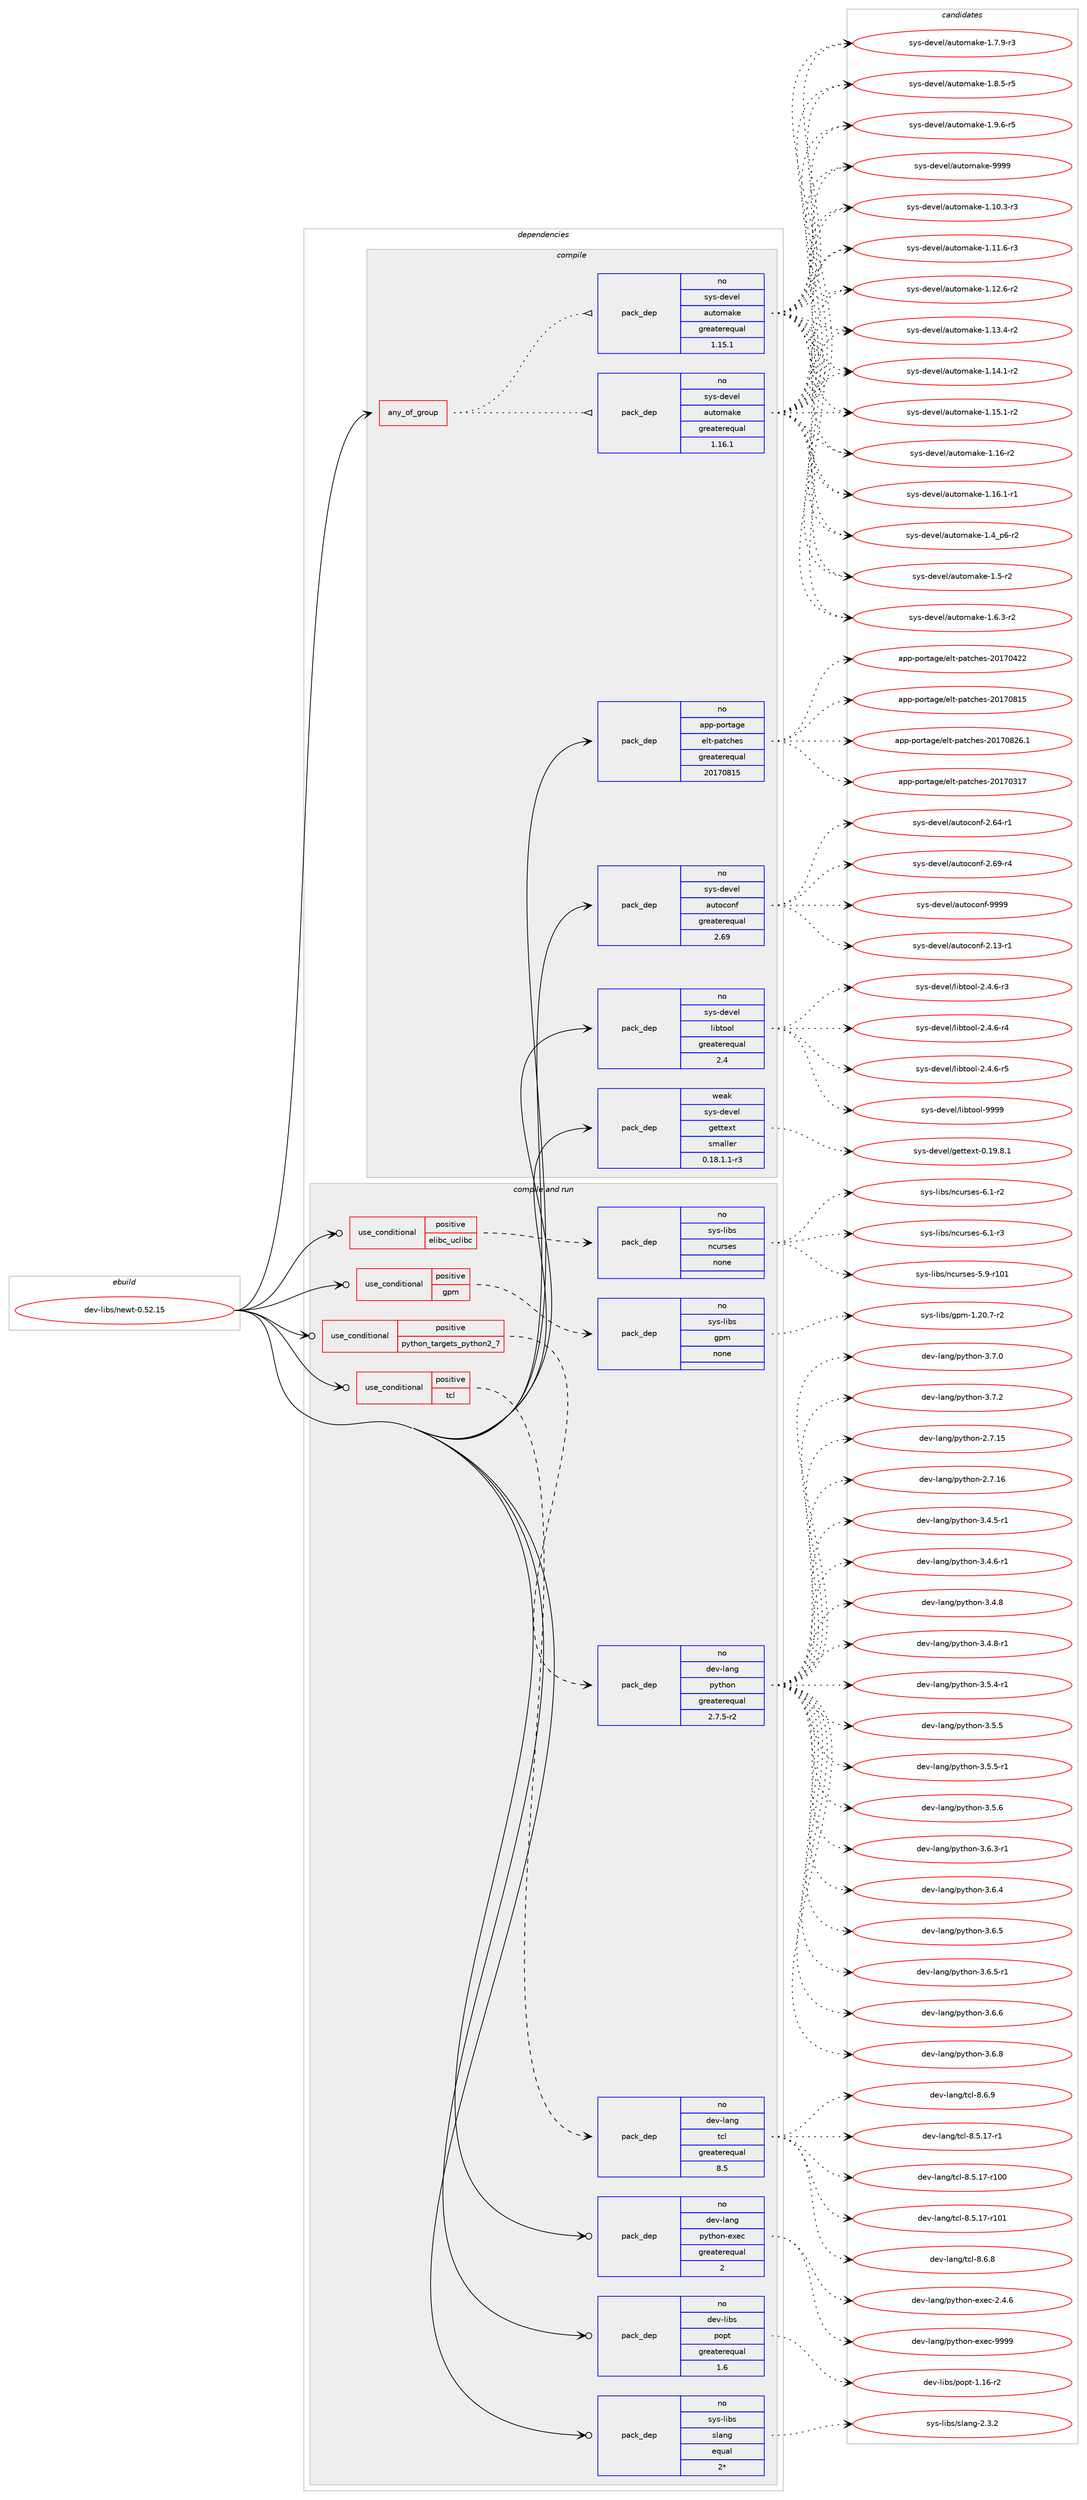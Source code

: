 digraph prolog {

# *************
# Graph options
# *************

newrank=true;
concentrate=true;
compound=true;
graph [rankdir=LR,fontname=Helvetica,fontsize=10,ranksep=1.5];#, ranksep=2.5, nodesep=0.2];
edge  [arrowhead=vee];
node  [fontname=Helvetica,fontsize=10];

# **********
# The ebuild
# **********

subgraph cluster_leftcol {
color=gray;
rank=same;
label=<<i>ebuild</i>>;
id [label="dev-libs/newt-0.52.15", color=red, width=4, href="../dev-libs/newt-0.52.15.svg"];
}

# ****************
# The dependencies
# ****************

subgraph cluster_midcol {
color=gray;
label=<<i>dependencies</i>>;
subgraph cluster_compile {
fillcolor="#eeeeee";
style=filled;
label=<<i>compile</i>>;
subgraph any22387 {
dependency1370991 [label=<<TABLE BORDER="0" CELLBORDER="1" CELLSPACING="0" CELLPADDING="4"><TR><TD CELLPADDING="10">any_of_group</TD></TR></TABLE>>, shape=none, color=red];subgraph pack981372 {
dependency1370992 [label=<<TABLE BORDER="0" CELLBORDER="1" CELLSPACING="0" CELLPADDING="4" WIDTH="220"><TR><TD ROWSPAN="6" CELLPADDING="30">pack_dep</TD></TR><TR><TD WIDTH="110">no</TD></TR><TR><TD>sys-devel</TD></TR><TR><TD>automake</TD></TR><TR><TD>greaterequal</TD></TR><TR><TD>1.16.1</TD></TR></TABLE>>, shape=none, color=blue];
}
dependency1370991:e -> dependency1370992:w [weight=20,style="dotted",arrowhead="oinv"];
subgraph pack981373 {
dependency1370993 [label=<<TABLE BORDER="0" CELLBORDER="1" CELLSPACING="0" CELLPADDING="4" WIDTH="220"><TR><TD ROWSPAN="6" CELLPADDING="30">pack_dep</TD></TR><TR><TD WIDTH="110">no</TD></TR><TR><TD>sys-devel</TD></TR><TR><TD>automake</TD></TR><TR><TD>greaterequal</TD></TR><TR><TD>1.15.1</TD></TR></TABLE>>, shape=none, color=blue];
}
dependency1370991:e -> dependency1370993:w [weight=20,style="dotted",arrowhead="oinv"];
}
id:e -> dependency1370991:w [weight=20,style="solid",arrowhead="vee"];
subgraph pack981374 {
dependency1370994 [label=<<TABLE BORDER="0" CELLBORDER="1" CELLSPACING="0" CELLPADDING="4" WIDTH="220"><TR><TD ROWSPAN="6" CELLPADDING="30">pack_dep</TD></TR><TR><TD WIDTH="110">no</TD></TR><TR><TD>app-portage</TD></TR><TR><TD>elt-patches</TD></TR><TR><TD>greaterequal</TD></TR><TR><TD>20170815</TD></TR></TABLE>>, shape=none, color=blue];
}
id:e -> dependency1370994:w [weight=20,style="solid",arrowhead="vee"];
subgraph pack981375 {
dependency1370995 [label=<<TABLE BORDER="0" CELLBORDER="1" CELLSPACING="0" CELLPADDING="4" WIDTH="220"><TR><TD ROWSPAN="6" CELLPADDING="30">pack_dep</TD></TR><TR><TD WIDTH="110">no</TD></TR><TR><TD>sys-devel</TD></TR><TR><TD>autoconf</TD></TR><TR><TD>greaterequal</TD></TR><TR><TD>2.69</TD></TR></TABLE>>, shape=none, color=blue];
}
id:e -> dependency1370995:w [weight=20,style="solid",arrowhead="vee"];
subgraph pack981376 {
dependency1370996 [label=<<TABLE BORDER="0" CELLBORDER="1" CELLSPACING="0" CELLPADDING="4" WIDTH="220"><TR><TD ROWSPAN="6" CELLPADDING="30">pack_dep</TD></TR><TR><TD WIDTH="110">no</TD></TR><TR><TD>sys-devel</TD></TR><TR><TD>libtool</TD></TR><TR><TD>greaterequal</TD></TR><TR><TD>2.4</TD></TR></TABLE>>, shape=none, color=blue];
}
id:e -> dependency1370996:w [weight=20,style="solid",arrowhead="vee"];
subgraph pack981377 {
dependency1370997 [label=<<TABLE BORDER="0" CELLBORDER="1" CELLSPACING="0" CELLPADDING="4" WIDTH="220"><TR><TD ROWSPAN="6" CELLPADDING="30">pack_dep</TD></TR><TR><TD WIDTH="110">weak</TD></TR><TR><TD>sys-devel</TD></TR><TR><TD>gettext</TD></TR><TR><TD>smaller</TD></TR><TR><TD>0.18.1.1-r3</TD></TR></TABLE>>, shape=none, color=blue];
}
id:e -> dependency1370997:w [weight=20,style="solid",arrowhead="vee"];
}
subgraph cluster_compileandrun {
fillcolor="#eeeeee";
style=filled;
label=<<i>compile and run</i>>;
subgraph cond366668 {
dependency1370998 [label=<<TABLE BORDER="0" CELLBORDER="1" CELLSPACING="0" CELLPADDING="4"><TR><TD ROWSPAN="3" CELLPADDING="10">use_conditional</TD></TR><TR><TD>positive</TD></TR><TR><TD>elibc_uclibc</TD></TR></TABLE>>, shape=none, color=red];
subgraph pack981378 {
dependency1370999 [label=<<TABLE BORDER="0" CELLBORDER="1" CELLSPACING="0" CELLPADDING="4" WIDTH="220"><TR><TD ROWSPAN="6" CELLPADDING="30">pack_dep</TD></TR><TR><TD WIDTH="110">no</TD></TR><TR><TD>sys-libs</TD></TR><TR><TD>ncurses</TD></TR><TR><TD>none</TD></TR><TR><TD></TD></TR></TABLE>>, shape=none, color=blue];
}
dependency1370998:e -> dependency1370999:w [weight=20,style="dashed",arrowhead="vee"];
}
id:e -> dependency1370998:w [weight=20,style="solid",arrowhead="odotvee"];
subgraph cond366669 {
dependency1371000 [label=<<TABLE BORDER="0" CELLBORDER="1" CELLSPACING="0" CELLPADDING="4"><TR><TD ROWSPAN="3" CELLPADDING="10">use_conditional</TD></TR><TR><TD>positive</TD></TR><TR><TD>gpm</TD></TR></TABLE>>, shape=none, color=red];
subgraph pack981379 {
dependency1371001 [label=<<TABLE BORDER="0" CELLBORDER="1" CELLSPACING="0" CELLPADDING="4" WIDTH="220"><TR><TD ROWSPAN="6" CELLPADDING="30">pack_dep</TD></TR><TR><TD WIDTH="110">no</TD></TR><TR><TD>sys-libs</TD></TR><TR><TD>gpm</TD></TR><TR><TD>none</TD></TR><TR><TD></TD></TR></TABLE>>, shape=none, color=blue];
}
dependency1371000:e -> dependency1371001:w [weight=20,style="dashed",arrowhead="vee"];
}
id:e -> dependency1371000:w [weight=20,style="solid",arrowhead="odotvee"];
subgraph cond366670 {
dependency1371002 [label=<<TABLE BORDER="0" CELLBORDER="1" CELLSPACING="0" CELLPADDING="4"><TR><TD ROWSPAN="3" CELLPADDING="10">use_conditional</TD></TR><TR><TD>positive</TD></TR><TR><TD>python_targets_python2_7</TD></TR></TABLE>>, shape=none, color=red];
subgraph pack981380 {
dependency1371003 [label=<<TABLE BORDER="0" CELLBORDER="1" CELLSPACING="0" CELLPADDING="4" WIDTH="220"><TR><TD ROWSPAN="6" CELLPADDING="30">pack_dep</TD></TR><TR><TD WIDTH="110">no</TD></TR><TR><TD>dev-lang</TD></TR><TR><TD>python</TD></TR><TR><TD>greaterequal</TD></TR><TR><TD>2.7.5-r2</TD></TR></TABLE>>, shape=none, color=blue];
}
dependency1371002:e -> dependency1371003:w [weight=20,style="dashed",arrowhead="vee"];
}
id:e -> dependency1371002:w [weight=20,style="solid",arrowhead="odotvee"];
subgraph cond366671 {
dependency1371004 [label=<<TABLE BORDER="0" CELLBORDER="1" CELLSPACING="0" CELLPADDING="4"><TR><TD ROWSPAN="3" CELLPADDING="10">use_conditional</TD></TR><TR><TD>positive</TD></TR><TR><TD>tcl</TD></TR></TABLE>>, shape=none, color=red];
subgraph pack981381 {
dependency1371005 [label=<<TABLE BORDER="0" CELLBORDER="1" CELLSPACING="0" CELLPADDING="4" WIDTH="220"><TR><TD ROWSPAN="6" CELLPADDING="30">pack_dep</TD></TR><TR><TD WIDTH="110">no</TD></TR><TR><TD>dev-lang</TD></TR><TR><TD>tcl</TD></TR><TR><TD>greaterequal</TD></TR><TR><TD>8.5</TD></TR></TABLE>>, shape=none, color=blue];
}
dependency1371004:e -> dependency1371005:w [weight=20,style="dashed",arrowhead="vee"];
}
id:e -> dependency1371004:w [weight=20,style="solid",arrowhead="odotvee"];
subgraph pack981382 {
dependency1371006 [label=<<TABLE BORDER="0" CELLBORDER="1" CELLSPACING="0" CELLPADDING="4" WIDTH="220"><TR><TD ROWSPAN="6" CELLPADDING="30">pack_dep</TD></TR><TR><TD WIDTH="110">no</TD></TR><TR><TD>dev-lang</TD></TR><TR><TD>python-exec</TD></TR><TR><TD>greaterequal</TD></TR><TR><TD>2</TD></TR></TABLE>>, shape=none, color=blue];
}
id:e -> dependency1371006:w [weight=20,style="solid",arrowhead="odotvee"];
subgraph pack981383 {
dependency1371007 [label=<<TABLE BORDER="0" CELLBORDER="1" CELLSPACING="0" CELLPADDING="4" WIDTH="220"><TR><TD ROWSPAN="6" CELLPADDING="30">pack_dep</TD></TR><TR><TD WIDTH="110">no</TD></TR><TR><TD>dev-libs</TD></TR><TR><TD>popt</TD></TR><TR><TD>greaterequal</TD></TR><TR><TD>1.6</TD></TR></TABLE>>, shape=none, color=blue];
}
id:e -> dependency1371007:w [weight=20,style="solid",arrowhead="odotvee"];
subgraph pack981384 {
dependency1371008 [label=<<TABLE BORDER="0" CELLBORDER="1" CELLSPACING="0" CELLPADDING="4" WIDTH="220"><TR><TD ROWSPAN="6" CELLPADDING="30">pack_dep</TD></TR><TR><TD WIDTH="110">no</TD></TR><TR><TD>sys-libs</TD></TR><TR><TD>slang</TD></TR><TR><TD>equal</TD></TR><TR><TD>2*</TD></TR></TABLE>>, shape=none, color=blue];
}
id:e -> dependency1371008:w [weight=20,style="solid",arrowhead="odotvee"];
}
subgraph cluster_run {
fillcolor="#eeeeee";
style=filled;
label=<<i>run</i>>;
}
}

# **************
# The candidates
# **************

subgraph cluster_choices {
rank=same;
color=gray;
label=<<i>candidates</i>>;

subgraph choice981372 {
color=black;
nodesep=1;
choice11512111545100101118101108479711711611110997107101454946494846514511451 [label="sys-devel/automake-1.10.3-r3", color=red, width=4,href="../sys-devel/automake-1.10.3-r3.svg"];
choice11512111545100101118101108479711711611110997107101454946494946544511451 [label="sys-devel/automake-1.11.6-r3", color=red, width=4,href="../sys-devel/automake-1.11.6-r3.svg"];
choice11512111545100101118101108479711711611110997107101454946495046544511450 [label="sys-devel/automake-1.12.6-r2", color=red, width=4,href="../sys-devel/automake-1.12.6-r2.svg"];
choice11512111545100101118101108479711711611110997107101454946495146524511450 [label="sys-devel/automake-1.13.4-r2", color=red, width=4,href="../sys-devel/automake-1.13.4-r2.svg"];
choice11512111545100101118101108479711711611110997107101454946495246494511450 [label="sys-devel/automake-1.14.1-r2", color=red, width=4,href="../sys-devel/automake-1.14.1-r2.svg"];
choice11512111545100101118101108479711711611110997107101454946495346494511450 [label="sys-devel/automake-1.15.1-r2", color=red, width=4,href="../sys-devel/automake-1.15.1-r2.svg"];
choice1151211154510010111810110847971171161111099710710145494649544511450 [label="sys-devel/automake-1.16-r2", color=red, width=4,href="../sys-devel/automake-1.16-r2.svg"];
choice11512111545100101118101108479711711611110997107101454946495446494511449 [label="sys-devel/automake-1.16.1-r1", color=red, width=4,href="../sys-devel/automake-1.16.1-r1.svg"];
choice115121115451001011181011084797117116111109971071014549465295112544511450 [label="sys-devel/automake-1.4_p6-r2", color=red, width=4,href="../sys-devel/automake-1.4_p6-r2.svg"];
choice11512111545100101118101108479711711611110997107101454946534511450 [label="sys-devel/automake-1.5-r2", color=red, width=4,href="../sys-devel/automake-1.5-r2.svg"];
choice115121115451001011181011084797117116111109971071014549465446514511450 [label="sys-devel/automake-1.6.3-r2", color=red, width=4,href="../sys-devel/automake-1.6.3-r2.svg"];
choice115121115451001011181011084797117116111109971071014549465546574511451 [label="sys-devel/automake-1.7.9-r3", color=red, width=4,href="../sys-devel/automake-1.7.9-r3.svg"];
choice115121115451001011181011084797117116111109971071014549465646534511453 [label="sys-devel/automake-1.8.5-r5", color=red, width=4,href="../sys-devel/automake-1.8.5-r5.svg"];
choice115121115451001011181011084797117116111109971071014549465746544511453 [label="sys-devel/automake-1.9.6-r5", color=red, width=4,href="../sys-devel/automake-1.9.6-r5.svg"];
choice115121115451001011181011084797117116111109971071014557575757 [label="sys-devel/automake-9999", color=red, width=4,href="../sys-devel/automake-9999.svg"];
dependency1370992:e -> choice11512111545100101118101108479711711611110997107101454946494846514511451:w [style=dotted,weight="100"];
dependency1370992:e -> choice11512111545100101118101108479711711611110997107101454946494946544511451:w [style=dotted,weight="100"];
dependency1370992:e -> choice11512111545100101118101108479711711611110997107101454946495046544511450:w [style=dotted,weight="100"];
dependency1370992:e -> choice11512111545100101118101108479711711611110997107101454946495146524511450:w [style=dotted,weight="100"];
dependency1370992:e -> choice11512111545100101118101108479711711611110997107101454946495246494511450:w [style=dotted,weight="100"];
dependency1370992:e -> choice11512111545100101118101108479711711611110997107101454946495346494511450:w [style=dotted,weight="100"];
dependency1370992:e -> choice1151211154510010111810110847971171161111099710710145494649544511450:w [style=dotted,weight="100"];
dependency1370992:e -> choice11512111545100101118101108479711711611110997107101454946495446494511449:w [style=dotted,weight="100"];
dependency1370992:e -> choice115121115451001011181011084797117116111109971071014549465295112544511450:w [style=dotted,weight="100"];
dependency1370992:e -> choice11512111545100101118101108479711711611110997107101454946534511450:w [style=dotted,weight="100"];
dependency1370992:e -> choice115121115451001011181011084797117116111109971071014549465446514511450:w [style=dotted,weight="100"];
dependency1370992:e -> choice115121115451001011181011084797117116111109971071014549465546574511451:w [style=dotted,weight="100"];
dependency1370992:e -> choice115121115451001011181011084797117116111109971071014549465646534511453:w [style=dotted,weight="100"];
dependency1370992:e -> choice115121115451001011181011084797117116111109971071014549465746544511453:w [style=dotted,weight="100"];
dependency1370992:e -> choice115121115451001011181011084797117116111109971071014557575757:w [style=dotted,weight="100"];
}
subgraph choice981373 {
color=black;
nodesep=1;
choice11512111545100101118101108479711711611110997107101454946494846514511451 [label="sys-devel/automake-1.10.3-r3", color=red, width=4,href="../sys-devel/automake-1.10.3-r3.svg"];
choice11512111545100101118101108479711711611110997107101454946494946544511451 [label="sys-devel/automake-1.11.6-r3", color=red, width=4,href="../sys-devel/automake-1.11.6-r3.svg"];
choice11512111545100101118101108479711711611110997107101454946495046544511450 [label="sys-devel/automake-1.12.6-r2", color=red, width=4,href="../sys-devel/automake-1.12.6-r2.svg"];
choice11512111545100101118101108479711711611110997107101454946495146524511450 [label="sys-devel/automake-1.13.4-r2", color=red, width=4,href="../sys-devel/automake-1.13.4-r2.svg"];
choice11512111545100101118101108479711711611110997107101454946495246494511450 [label="sys-devel/automake-1.14.1-r2", color=red, width=4,href="../sys-devel/automake-1.14.1-r2.svg"];
choice11512111545100101118101108479711711611110997107101454946495346494511450 [label="sys-devel/automake-1.15.1-r2", color=red, width=4,href="../sys-devel/automake-1.15.1-r2.svg"];
choice1151211154510010111810110847971171161111099710710145494649544511450 [label="sys-devel/automake-1.16-r2", color=red, width=4,href="../sys-devel/automake-1.16-r2.svg"];
choice11512111545100101118101108479711711611110997107101454946495446494511449 [label="sys-devel/automake-1.16.1-r1", color=red, width=4,href="../sys-devel/automake-1.16.1-r1.svg"];
choice115121115451001011181011084797117116111109971071014549465295112544511450 [label="sys-devel/automake-1.4_p6-r2", color=red, width=4,href="../sys-devel/automake-1.4_p6-r2.svg"];
choice11512111545100101118101108479711711611110997107101454946534511450 [label="sys-devel/automake-1.5-r2", color=red, width=4,href="../sys-devel/automake-1.5-r2.svg"];
choice115121115451001011181011084797117116111109971071014549465446514511450 [label="sys-devel/automake-1.6.3-r2", color=red, width=4,href="../sys-devel/automake-1.6.3-r2.svg"];
choice115121115451001011181011084797117116111109971071014549465546574511451 [label="sys-devel/automake-1.7.9-r3", color=red, width=4,href="../sys-devel/automake-1.7.9-r3.svg"];
choice115121115451001011181011084797117116111109971071014549465646534511453 [label="sys-devel/automake-1.8.5-r5", color=red, width=4,href="../sys-devel/automake-1.8.5-r5.svg"];
choice115121115451001011181011084797117116111109971071014549465746544511453 [label="sys-devel/automake-1.9.6-r5", color=red, width=4,href="../sys-devel/automake-1.9.6-r5.svg"];
choice115121115451001011181011084797117116111109971071014557575757 [label="sys-devel/automake-9999", color=red, width=4,href="../sys-devel/automake-9999.svg"];
dependency1370993:e -> choice11512111545100101118101108479711711611110997107101454946494846514511451:w [style=dotted,weight="100"];
dependency1370993:e -> choice11512111545100101118101108479711711611110997107101454946494946544511451:w [style=dotted,weight="100"];
dependency1370993:e -> choice11512111545100101118101108479711711611110997107101454946495046544511450:w [style=dotted,weight="100"];
dependency1370993:e -> choice11512111545100101118101108479711711611110997107101454946495146524511450:w [style=dotted,weight="100"];
dependency1370993:e -> choice11512111545100101118101108479711711611110997107101454946495246494511450:w [style=dotted,weight="100"];
dependency1370993:e -> choice11512111545100101118101108479711711611110997107101454946495346494511450:w [style=dotted,weight="100"];
dependency1370993:e -> choice1151211154510010111810110847971171161111099710710145494649544511450:w [style=dotted,weight="100"];
dependency1370993:e -> choice11512111545100101118101108479711711611110997107101454946495446494511449:w [style=dotted,weight="100"];
dependency1370993:e -> choice115121115451001011181011084797117116111109971071014549465295112544511450:w [style=dotted,weight="100"];
dependency1370993:e -> choice11512111545100101118101108479711711611110997107101454946534511450:w [style=dotted,weight="100"];
dependency1370993:e -> choice115121115451001011181011084797117116111109971071014549465446514511450:w [style=dotted,weight="100"];
dependency1370993:e -> choice115121115451001011181011084797117116111109971071014549465546574511451:w [style=dotted,weight="100"];
dependency1370993:e -> choice115121115451001011181011084797117116111109971071014549465646534511453:w [style=dotted,weight="100"];
dependency1370993:e -> choice115121115451001011181011084797117116111109971071014549465746544511453:w [style=dotted,weight="100"];
dependency1370993:e -> choice115121115451001011181011084797117116111109971071014557575757:w [style=dotted,weight="100"];
}
subgraph choice981374 {
color=black;
nodesep=1;
choice97112112451121111141169710310147101108116451129711699104101115455048495548514955 [label="app-portage/elt-patches-20170317", color=red, width=4,href="../app-portage/elt-patches-20170317.svg"];
choice97112112451121111141169710310147101108116451129711699104101115455048495548525050 [label="app-portage/elt-patches-20170422", color=red, width=4,href="../app-portage/elt-patches-20170422.svg"];
choice97112112451121111141169710310147101108116451129711699104101115455048495548564953 [label="app-portage/elt-patches-20170815", color=red, width=4,href="../app-portage/elt-patches-20170815.svg"];
choice971121124511211111411697103101471011081164511297116991041011154550484955485650544649 [label="app-portage/elt-patches-20170826.1", color=red, width=4,href="../app-portage/elt-patches-20170826.1.svg"];
dependency1370994:e -> choice97112112451121111141169710310147101108116451129711699104101115455048495548514955:w [style=dotted,weight="100"];
dependency1370994:e -> choice97112112451121111141169710310147101108116451129711699104101115455048495548525050:w [style=dotted,weight="100"];
dependency1370994:e -> choice97112112451121111141169710310147101108116451129711699104101115455048495548564953:w [style=dotted,weight="100"];
dependency1370994:e -> choice971121124511211111411697103101471011081164511297116991041011154550484955485650544649:w [style=dotted,weight="100"];
}
subgraph choice981375 {
color=black;
nodesep=1;
choice1151211154510010111810110847971171161119911111010245504649514511449 [label="sys-devel/autoconf-2.13-r1", color=red, width=4,href="../sys-devel/autoconf-2.13-r1.svg"];
choice1151211154510010111810110847971171161119911111010245504654524511449 [label="sys-devel/autoconf-2.64-r1", color=red, width=4,href="../sys-devel/autoconf-2.64-r1.svg"];
choice1151211154510010111810110847971171161119911111010245504654574511452 [label="sys-devel/autoconf-2.69-r4", color=red, width=4,href="../sys-devel/autoconf-2.69-r4.svg"];
choice115121115451001011181011084797117116111991111101024557575757 [label="sys-devel/autoconf-9999", color=red, width=4,href="../sys-devel/autoconf-9999.svg"];
dependency1370995:e -> choice1151211154510010111810110847971171161119911111010245504649514511449:w [style=dotted,weight="100"];
dependency1370995:e -> choice1151211154510010111810110847971171161119911111010245504654524511449:w [style=dotted,weight="100"];
dependency1370995:e -> choice1151211154510010111810110847971171161119911111010245504654574511452:w [style=dotted,weight="100"];
dependency1370995:e -> choice115121115451001011181011084797117116111991111101024557575757:w [style=dotted,weight="100"];
}
subgraph choice981376 {
color=black;
nodesep=1;
choice1151211154510010111810110847108105981161111111084550465246544511451 [label="sys-devel/libtool-2.4.6-r3", color=red, width=4,href="../sys-devel/libtool-2.4.6-r3.svg"];
choice1151211154510010111810110847108105981161111111084550465246544511452 [label="sys-devel/libtool-2.4.6-r4", color=red, width=4,href="../sys-devel/libtool-2.4.6-r4.svg"];
choice1151211154510010111810110847108105981161111111084550465246544511453 [label="sys-devel/libtool-2.4.6-r5", color=red, width=4,href="../sys-devel/libtool-2.4.6-r5.svg"];
choice1151211154510010111810110847108105981161111111084557575757 [label="sys-devel/libtool-9999", color=red, width=4,href="../sys-devel/libtool-9999.svg"];
dependency1370996:e -> choice1151211154510010111810110847108105981161111111084550465246544511451:w [style=dotted,weight="100"];
dependency1370996:e -> choice1151211154510010111810110847108105981161111111084550465246544511452:w [style=dotted,weight="100"];
dependency1370996:e -> choice1151211154510010111810110847108105981161111111084550465246544511453:w [style=dotted,weight="100"];
dependency1370996:e -> choice1151211154510010111810110847108105981161111111084557575757:w [style=dotted,weight="100"];
}
subgraph choice981377 {
color=black;
nodesep=1;
choice1151211154510010111810110847103101116116101120116454846495746564649 [label="sys-devel/gettext-0.19.8.1", color=red, width=4,href="../sys-devel/gettext-0.19.8.1.svg"];
dependency1370997:e -> choice1151211154510010111810110847103101116116101120116454846495746564649:w [style=dotted,weight="100"];
}
subgraph choice981378 {
color=black;
nodesep=1;
choice115121115451081059811547110991171141151011154553465745114494849 [label="sys-libs/ncurses-5.9-r101", color=red, width=4,href="../sys-libs/ncurses-5.9-r101.svg"];
choice11512111545108105981154711099117114115101115455446494511450 [label="sys-libs/ncurses-6.1-r2", color=red, width=4,href="../sys-libs/ncurses-6.1-r2.svg"];
choice11512111545108105981154711099117114115101115455446494511451 [label="sys-libs/ncurses-6.1-r3", color=red, width=4,href="../sys-libs/ncurses-6.1-r3.svg"];
dependency1370999:e -> choice115121115451081059811547110991171141151011154553465745114494849:w [style=dotted,weight="100"];
dependency1370999:e -> choice11512111545108105981154711099117114115101115455446494511450:w [style=dotted,weight="100"];
dependency1370999:e -> choice11512111545108105981154711099117114115101115455446494511451:w [style=dotted,weight="100"];
}
subgraph choice981379 {
color=black;
nodesep=1;
choice115121115451081059811547103112109454946504846554511450 [label="sys-libs/gpm-1.20.7-r2", color=red, width=4,href="../sys-libs/gpm-1.20.7-r2.svg"];
dependency1371001:e -> choice115121115451081059811547103112109454946504846554511450:w [style=dotted,weight="100"];
}
subgraph choice981380 {
color=black;
nodesep=1;
choice10010111845108971101034711212111610411111045504655464953 [label="dev-lang/python-2.7.15", color=red, width=4,href="../dev-lang/python-2.7.15.svg"];
choice10010111845108971101034711212111610411111045504655464954 [label="dev-lang/python-2.7.16", color=red, width=4,href="../dev-lang/python-2.7.16.svg"];
choice1001011184510897110103471121211161041111104551465246534511449 [label="dev-lang/python-3.4.5-r1", color=red, width=4,href="../dev-lang/python-3.4.5-r1.svg"];
choice1001011184510897110103471121211161041111104551465246544511449 [label="dev-lang/python-3.4.6-r1", color=red, width=4,href="../dev-lang/python-3.4.6-r1.svg"];
choice100101118451089711010347112121116104111110455146524656 [label="dev-lang/python-3.4.8", color=red, width=4,href="../dev-lang/python-3.4.8.svg"];
choice1001011184510897110103471121211161041111104551465246564511449 [label="dev-lang/python-3.4.8-r1", color=red, width=4,href="../dev-lang/python-3.4.8-r1.svg"];
choice1001011184510897110103471121211161041111104551465346524511449 [label="dev-lang/python-3.5.4-r1", color=red, width=4,href="../dev-lang/python-3.5.4-r1.svg"];
choice100101118451089711010347112121116104111110455146534653 [label="dev-lang/python-3.5.5", color=red, width=4,href="../dev-lang/python-3.5.5.svg"];
choice1001011184510897110103471121211161041111104551465346534511449 [label="dev-lang/python-3.5.5-r1", color=red, width=4,href="../dev-lang/python-3.5.5-r1.svg"];
choice100101118451089711010347112121116104111110455146534654 [label="dev-lang/python-3.5.6", color=red, width=4,href="../dev-lang/python-3.5.6.svg"];
choice1001011184510897110103471121211161041111104551465446514511449 [label="dev-lang/python-3.6.3-r1", color=red, width=4,href="../dev-lang/python-3.6.3-r1.svg"];
choice100101118451089711010347112121116104111110455146544652 [label="dev-lang/python-3.6.4", color=red, width=4,href="../dev-lang/python-3.6.4.svg"];
choice100101118451089711010347112121116104111110455146544653 [label="dev-lang/python-3.6.5", color=red, width=4,href="../dev-lang/python-3.6.5.svg"];
choice1001011184510897110103471121211161041111104551465446534511449 [label="dev-lang/python-3.6.5-r1", color=red, width=4,href="../dev-lang/python-3.6.5-r1.svg"];
choice100101118451089711010347112121116104111110455146544654 [label="dev-lang/python-3.6.6", color=red, width=4,href="../dev-lang/python-3.6.6.svg"];
choice100101118451089711010347112121116104111110455146544656 [label="dev-lang/python-3.6.8", color=red, width=4,href="../dev-lang/python-3.6.8.svg"];
choice100101118451089711010347112121116104111110455146554648 [label="dev-lang/python-3.7.0", color=red, width=4,href="../dev-lang/python-3.7.0.svg"];
choice100101118451089711010347112121116104111110455146554650 [label="dev-lang/python-3.7.2", color=red, width=4,href="../dev-lang/python-3.7.2.svg"];
dependency1371003:e -> choice10010111845108971101034711212111610411111045504655464953:w [style=dotted,weight="100"];
dependency1371003:e -> choice10010111845108971101034711212111610411111045504655464954:w [style=dotted,weight="100"];
dependency1371003:e -> choice1001011184510897110103471121211161041111104551465246534511449:w [style=dotted,weight="100"];
dependency1371003:e -> choice1001011184510897110103471121211161041111104551465246544511449:w [style=dotted,weight="100"];
dependency1371003:e -> choice100101118451089711010347112121116104111110455146524656:w [style=dotted,weight="100"];
dependency1371003:e -> choice1001011184510897110103471121211161041111104551465246564511449:w [style=dotted,weight="100"];
dependency1371003:e -> choice1001011184510897110103471121211161041111104551465346524511449:w [style=dotted,weight="100"];
dependency1371003:e -> choice100101118451089711010347112121116104111110455146534653:w [style=dotted,weight="100"];
dependency1371003:e -> choice1001011184510897110103471121211161041111104551465346534511449:w [style=dotted,weight="100"];
dependency1371003:e -> choice100101118451089711010347112121116104111110455146534654:w [style=dotted,weight="100"];
dependency1371003:e -> choice1001011184510897110103471121211161041111104551465446514511449:w [style=dotted,weight="100"];
dependency1371003:e -> choice100101118451089711010347112121116104111110455146544652:w [style=dotted,weight="100"];
dependency1371003:e -> choice100101118451089711010347112121116104111110455146544653:w [style=dotted,weight="100"];
dependency1371003:e -> choice1001011184510897110103471121211161041111104551465446534511449:w [style=dotted,weight="100"];
dependency1371003:e -> choice100101118451089711010347112121116104111110455146544654:w [style=dotted,weight="100"];
dependency1371003:e -> choice100101118451089711010347112121116104111110455146544656:w [style=dotted,weight="100"];
dependency1371003:e -> choice100101118451089711010347112121116104111110455146554648:w [style=dotted,weight="100"];
dependency1371003:e -> choice100101118451089711010347112121116104111110455146554650:w [style=dotted,weight="100"];
}
subgraph choice981381 {
color=black;
nodesep=1;
choice10010111845108971101034711699108455646534649554511449 [label="dev-lang/tcl-8.5.17-r1", color=red, width=4,href="../dev-lang/tcl-8.5.17-r1.svg"];
choice100101118451089711010347116991084556465346495545114494848 [label="dev-lang/tcl-8.5.17-r100", color=red, width=4,href="../dev-lang/tcl-8.5.17-r100.svg"];
choice100101118451089711010347116991084556465346495545114494849 [label="dev-lang/tcl-8.5.17-r101", color=red, width=4,href="../dev-lang/tcl-8.5.17-r101.svg"];
choice10010111845108971101034711699108455646544656 [label="dev-lang/tcl-8.6.8", color=red, width=4,href="../dev-lang/tcl-8.6.8.svg"];
choice10010111845108971101034711699108455646544657 [label="dev-lang/tcl-8.6.9", color=red, width=4,href="../dev-lang/tcl-8.6.9.svg"];
dependency1371005:e -> choice10010111845108971101034711699108455646534649554511449:w [style=dotted,weight="100"];
dependency1371005:e -> choice100101118451089711010347116991084556465346495545114494848:w [style=dotted,weight="100"];
dependency1371005:e -> choice100101118451089711010347116991084556465346495545114494849:w [style=dotted,weight="100"];
dependency1371005:e -> choice10010111845108971101034711699108455646544656:w [style=dotted,weight="100"];
dependency1371005:e -> choice10010111845108971101034711699108455646544657:w [style=dotted,weight="100"];
}
subgraph choice981382 {
color=black;
nodesep=1;
choice1001011184510897110103471121211161041111104510112010199455046524654 [label="dev-lang/python-exec-2.4.6", color=red, width=4,href="../dev-lang/python-exec-2.4.6.svg"];
choice10010111845108971101034711212111610411111045101120101994557575757 [label="dev-lang/python-exec-9999", color=red, width=4,href="../dev-lang/python-exec-9999.svg"];
dependency1371006:e -> choice1001011184510897110103471121211161041111104510112010199455046524654:w [style=dotted,weight="100"];
dependency1371006:e -> choice10010111845108971101034711212111610411111045101120101994557575757:w [style=dotted,weight="100"];
}
subgraph choice981383 {
color=black;
nodesep=1;
choice10010111845108105981154711211111211645494649544511450 [label="dev-libs/popt-1.16-r2", color=red, width=4,href="../dev-libs/popt-1.16-r2.svg"];
dependency1371007:e -> choice10010111845108105981154711211111211645494649544511450:w [style=dotted,weight="100"];
}
subgraph choice981384 {
color=black;
nodesep=1;
choice11512111545108105981154711510897110103455046514650 [label="sys-libs/slang-2.3.2", color=red, width=4,href="../sys-libs/slang-2.3.2.svg"];
dependency1371008:e -> choice11512111545108105981154711510897110103455046514650:w [style=dotted,weight="100"];
}
}

}
